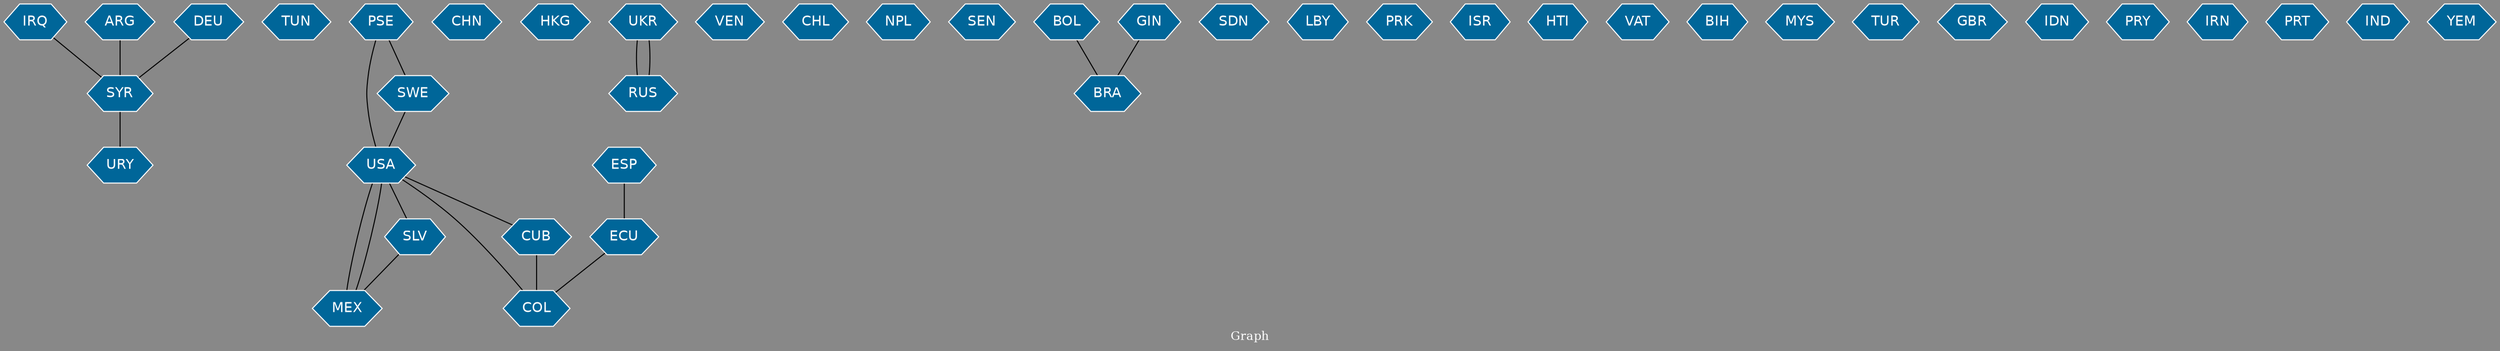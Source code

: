 // Countries together in item graph
graph {
	graph [bgcolor="#888888" fontcolor=white fontsize=12 label="Graph" outputorder=edgesfirst overlap=prism]
	node [color=white fillcolor="#006699" fontcolor=white fontname=Helvetica shape=hexagon style=filled]
	edge [arrowhead=open color=black fontcolor=white fontname=Courier fontsize=12]
		IRQ [label=IRQ]
		TUN [label=TUN]
		PSE [label=PSE]
		MEX [label=MEX]
		CHN [label=CHN]
		HKG [label=HKG]
		URY [label=URY]
		USA [label=USA]
		UKR [label=UKR]
		COL [label=COL]
		VEN [label=VEN]
		CHL [label=CHL]
		NPL [label=NPL]
		SEN [label=SEN]
		ESP [label=ESP]
		SYR [label=SYR]
		ARG [label=ARG]
		BOL [label=BOL]
		BRA [label=BRA]
		SDN [label=SDN]
		LBY [label=LBY]
		PRK [label=PRK]
		ECU [label=ECU]
		ISR [label=ISR]
		HTI [label=HTI]
		SWE [label=SWE]
		VAT [label=VAT]
		RUS [label=RUS]
		SLV [label=SLV]
		BIH [label=BIH]
		MYS [label=MYS]
		TUR [label=TUR]
		DEU [label=DEU]
		GBR [label=GBR]
		IDN [label=IDN]
		CUB [label=CUB]
		GIN [label=GIN]
		PRY [label=PRY]
		IRN [label=IRN]
		PRT [label=PRT]
		IND [label=IND]
		YEM [label=YEM]
			MEX -- USA [weight=2]
			PSE -- SWE [weight=1]
			GIN -- BRA [weight=1]
			USA -- COL [weight=1]
			USA -- MEX [weight=1]
			ARG -- SYR [weight=1]
			ESP -- ECU [weight=1]
			SYR -- URY [weight=1]
			ECU -- COL [weight=1]
			USA -- SLV [weight=1]
			BOL -- BRA [weight=1]
			RUS -- UKR [weight=1]
			SWE -- USA [weight=1]
			DEU -- SYR [weight=1]
			PSE -- USA [weight=1]
			IRQ -- SYR [weight=1]
			UKR -- RUS [weight=1]
			SLV -- MEX [weight=1]
			USA -- CUB [weight=1]
			CUB -- COL [weight=3]
}